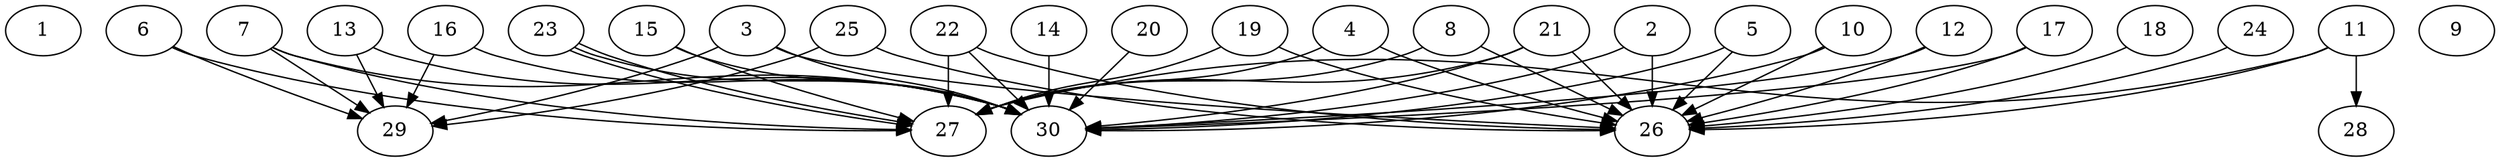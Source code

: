 // DAG automatically generated by daggen at Thu Oct  3 14:04:19 2019
// ./daggen --dot -n 30 --ccr 0.4 --fat 0.9 --regular 0.7 --density 0.6 --mindata 5242880 --maxdata 52428800 
digraph G {
  1 [size="53032960", alpha="0.19", expect_size="21213184"] 
  2 [size="128404480", alpha="0.11", expect_size="51361792"] 
  2 -> 26 [size ="51361792"]
  2 -> 30 [size ="51361792"]
  3 [size="119111680", alpha="0.04", expect_size="47644672"] 
  3 -> 26 [size ="47644672"]
  3 -> 29 [size ="47644672"]
  3 -> 30 [size ="47644672"]
  4 [size="61829120", alpha="0.15", expect_size="24731648"] 
  4 -> 26 [size ="24731648"]
  4 -> 27 [size ="24731648"]
  5 [size="81456640", alpha="0.01", expect_size="32582656"] 
  5 -> 26 [size ="32582656"]
  5 -> 30 [size ="32582656"]
  6 [size="37045760", alpha="0.11", expect_size="14818304"] 
  6 -> 27 [size ="14818304"]
  6 -> 29 [size ="14818304"]
  7 [size="103592960", alpha="0.02", expect_size="41437184"] 
  7 -> 27 [size ="41437184"]
  7 -> 29 [size ="41437184"]
  7 -> 30 [size ="41437184"]
  8 [size="115973120", alpha="0.08", expect_size="46389248"] 
  8 -> 26 [size ="46389248"]
  8 -> 27 [size ="46389248"]
  9 [size="45009920", alpha="0.07", expect_size="18003968"] 
  10 [size="103247360", alpha="0.04", expect_size="41298944"] 
  10 -> 26 [size ="41298944"]
  10 -> 30 [size ="41298944"]
  11 [size="116789760", alpha="0.05", expect_size="46715904"] 
  11 -> 26 [size ="46715904"]
  11 -> 27 [size ="46715904"]
  11 -> 28 [size ="46715904"]
  12 [size="113730560", alpha="0.05", expect_size="45492224"] 
  12 -> 26 [size ="45492224"]
  12 -> 30 [size ="45492224"]
  13 [size="61680640", alpha="0.14", expect_size="24672256"] 
  13 -> 29 [size ="24672256"]
  13 -> 30 [size ="24672256"]
  14 [size="83289600", alpha="0.19", expect_size="33315840"] 
  14 -> 30 [size ="33315840"]
  15 [size="56345600", alpha="0.04", expect_size="22538240"] 
  15 -> 27 [size ="22538240"]
  15 -> 30 [size ="22538240"]
  16 [size="64847360", alpha="0.11", expect_size="25938944"] 
  16 -> 29 [size ="25938944"]
  16 -> 30 [size ="25938944"]
  17 [size="129507840", alpha="0.20", expect_size="51803136"] 
  17 -> 26 [size ="51803136"]
  17 -> 30 [size ="51803136"]
  18 [size="22049280", alpha="0.10", expect_size="8819712"] 
  18 -> 26 [size ="8819712"]
  19 [size="69593600", alpha="0.03", expect_size="27837440"] 
  19 -> 26 [size ="27837440"]
  19 -> 27 [size ="27837440"]
  20 [size="113136640", alpha="0.01", expect_size="45254656"] 
  20 -> 30 [size ="45254656"]
  21 [size="19648000", alpha="0.06", expect_size="7859200"] 
  21 -> 26 [size ="7859200"]
  21 -> 27 [size ="7859200"]
  21 -> 30 [size ="7859200"]
  22 [size="48271360", alpha="0.10", expect_size="19308544"] 
  22 -> 26 [size ="19308544"]
  22 -> 27 [size ="19308544"]
  22 -> 30 [size ="19308544"]
  23 [size="75368960", alpha="0.13", expect_size="30147584"] 
  23 -> 27 [size ="30147584"]
  23 -> 27 [size ="30147584"]
  23 -> 30 [size ="30147584"]
  24 [size="38159360", alpha="0.03", expect_size="15263744"] 
  24 -> 26 [size ="15263744"]
  25 [size="30722560", alpha="0.06", expect_size="12289024"] 
  25 -> 26 [size ="12289024"]
  25 -> 29 [size ="12289024"]
  26 [size="56302080", alpha="0.12", expect_size="22520832"] 
  27 [size="118927360", alpha="0.14", expect_size="47570944"] 
  28 [size="116651520", alpha="0.13", expect_size="46660608"] 
  29 [size="56168960", alpha="0.17", expect_size="22467584"] 
  30 [size="71564800", alpha="0.17", expect_size="28625920"] 
}

